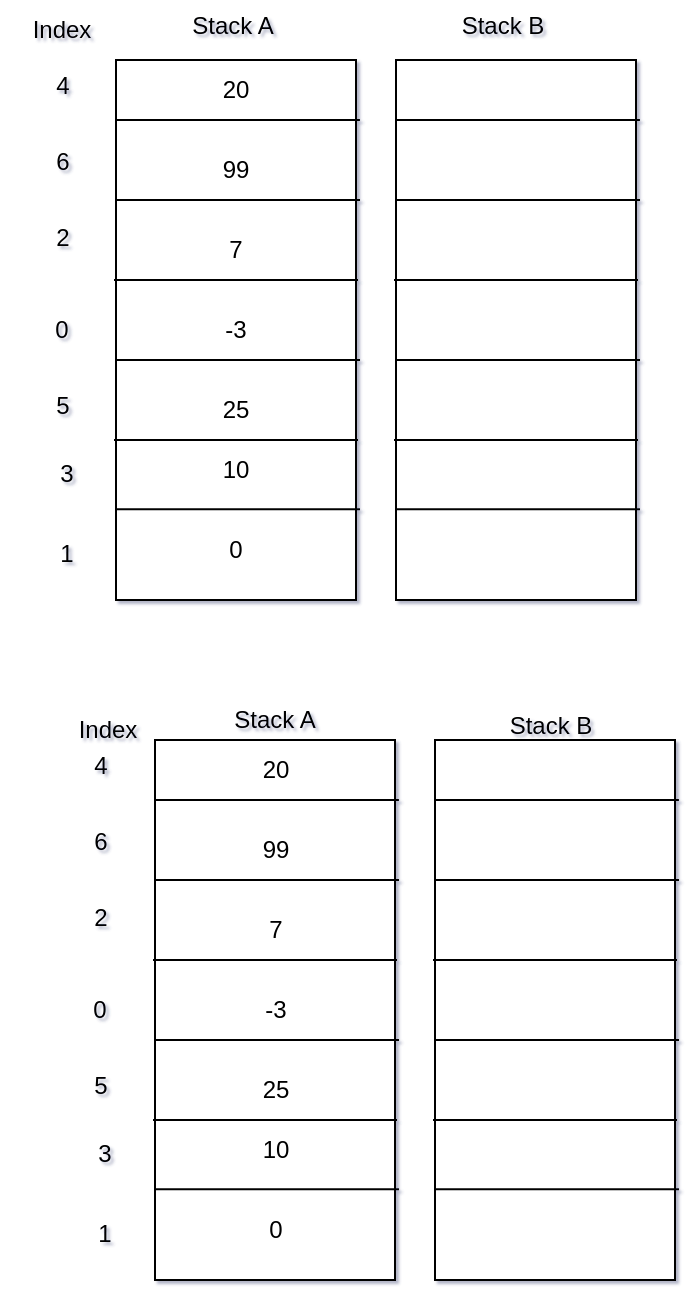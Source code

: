 <mxfile version="26.0.11">
  <diagram name="Page-1" id="r442cKApe8Ec8aWfdIED">
    <mxGraphModel dx="2150" dy="2459" grid="0" gridSize="10" guides="1" tooltips="1" connect="1" arrows="1" fold="1" page="0" pageScale="1" pageWidth="850" pageHeight="1100" background="#FFFFFF" math="0" shadow="1">
      <root>
        <mxCell id="0" />
        <mxCell id="1" parent="0" />
        <mxCell id="RN5SD-zegDyc9XwIWD_d-4" value="-3" style="rounded=0;whiteSpace=wrap;html=1;" vertex="1" parent="1">
          <mxGeometry x="-990" y="-1230" width="120" height="270" as="geometry" />
        </mxCell>
        <mxCell id="RN5SD-zegDyc9XwIWD_d-8" value="" style="endArrow=none;html=1;rounded=0;exitX=-0.008;exitY=0.178;exitDx=0;exitDy=0;exitPerimeter=0;" edge="1" parent="1">
          <mxGeometry width="50" height="50" relative="1" as="geometry">
            <mxPoint x="-990.0" y="-1199.94" as="sourcePoint" />
            <mxPoint x="-868.04" y="-1200" as="targetPoint" />
          </mxGeometry>
        </mxCell>
        <mxCell id="RN5SD-zegDyc9XwIWD_d-9" value="" style="endArrow=none;html=1;rounded=0;exitX=-0.008;exitY=0.178;exitDx=0;exitDy=0;exitPerimeter=0;" edge="1" parent="1">
          <mxGeometry width="50" height="50" relative="1" as="geometry">
            <mxPoint x="-990" y="-1160" as="sourcePoint" />
            <mxPoint x="-868" y="-1160" as="targetPoint" />
          </mxGeometry>
        </mxCell>
        <mxCell id="RN5SD-zegDyc9XwIWD_d-10" value="" style="endArrow=none;html=1;rounded=0;exitX=-0.008;exitY=0.178;exitDx=0;exitDy=0;exitPerimeter=0;" edge="1" parent="1">
          <mxGeometry width="50" height="50" relative="1" as="geometry">
            <mxPoint x="-991" y="-1120" as="sourcePoint" />
            <mxPoint x="-869" y="-1120" as="targetPoint" />
          </mxGeometry>
        </mxCell>
        <mxCell id="RN5SD-zegDyc9XwIWD_d-11" value="" style="endArrow=none;html=1;rounded=0;exitX=-0.008;exitY=0.178;exitDx=0;exitDy=0;exitPerimeter=0;" edge="1" parent="1">
          <mxGeometry width="50" height="50" relative="1" as="geometry">
            <mxPoint x="-990" y="-1080" as="sourcePoint" />
            <mxPoint x="-868" y="-1080" as="targetPoint" />
          </mxGeometry>
        </mxCell>
        <mxCell id="RN5SD-zegDyc9XwIWD_d-12" value="" style="endArrow=none;html=1;rounded=0;exitX=-0.008;exitY=0.178;exitDx=0;exitDy=0;exitPerimeter=0;" edge="1" parent="1">
          <mxGeometry width="50" height="50" relative="1" as="geometry">
            <mxPoint x="-991" y="-1040" as="sourcePoint" />
            <mxPoint x="-869" y="-1040" as="targetPoint" />
          </mxGeometry>
        </mxCell>
        <mxCell id="RN5SD-zegDyc9XwIWD_d-13" value="" style="endArrow=none;html=1;rounded=0;exitX=-0.008;exitY=0.178;exitDx=0;exitDy=0;exitPerimeter=0;" edge="1" parent="1">
          <mxGeometry width="50" height="50" relative="1" as="geometry">
            <mxPoint x="-990" y="-1005.34" as="sourcePoint" />
            <mxPoint x="-868" y="-1005.34" as="targetPoint" />
          </mxGeometry>
        </mxCell>
        <mxCell id="RN5SD-zegDyc9XwIWD_d-15" value="" style="rounded=0;whiteSpace=wrap;html=1;" vertex="1" parent="1">
          <mxGeometry x="-850" y="-1230" width="120" height="270" as="geometry" />
        </mxCell>
        <mxCell id="RN5SD-zegDyc9XwIWD_d-16" value="" style="endArrow=none;html=1;rounded=0;exitX=-0.008;exitY=0.178;exitDx=0;exitDy=0;exitPerimeter=0;" edge="1" parent="1">
          <mxGeometry width="50" height="50" relative="1" as="geometry">
            <mxPoint x="-850.0" y="-1199.94" as="sourcePoint" />
            <mxPoint x="-728.04" y="-1200" as="targetPoint" />
          </mxGeometry>
        </mxCell>
        <mxCell id="RN5SD-zegDyc9XwIWD_d-17" value="" style="endArrow=none;html=1;rounded=0;exitX=-0.008;exitY=0.178;exitDx=0;exitDy=0;exitPerimeter=0;" edge="1" parent="1">
          <mxGeometry width="50" height="50" relative="1" as="geometry">
            <mxPoint x="-850" y="-1160" as="sourcePoint" />
            <mxPoint x="-728" y="-1160" as="targetPoint" />
          </mxGeometry>
        </mxCell>
        <mxCell id="RN5SD-zegDyc9XwIWD_d-18" value="" style="endArrow=none;html=1;rounded=0;exitX=-0.008;exitY=0.178;exitDx=0;exitDy=0;exitPerimeter=0;" edge="1" parent="1">
          <mxGeometry width="50" height="50" relative="1" as="geometry">
            <mxPoint x="-851" y="-1120" as="sourcePoint" />
            <mxPoint x="-729" y="-1120" as="targetPoint" />
          </mxGeometry>
        </mxCell>
        <mxCell id="RN5SD-zegDyc9XwIWD_d-19" value="" style="endArrow=none;html=1;rounded=0;exitX=-0.008;exitY=0.178;exitDx=0;exitDy=0;exitPerimeter=0;" edge="1" parent="1">
          <mxGeometry width="50" height="50" relative="1" as="geometry">
            <mxPoint x="-850" y="-1080" as="sourcePoint" />
            <mxPoint x="-728" y="-1080" as="targetPoint" />
          </mxGeometry>
        </mxCell>
        <mxCell id="RN5SD-zegDyc9XwIWD_d-20" value="" style="endArrow=none;html=1;rounded=0;exitX=-0.008;exitY=0.178;exitDx=0;exitDy=0;exitPerimeter=0;" edge="1" parent="1">
          <mxGeometry width="50" height="50" relative="1" as="geometry">
            <mxPoint x="-851" y="-1040" as="sourcePoint" />
            <mxPoint x="-729" y="-1040" as="targetPoint" />
          </mxGeometry>
        </mxCell>
        <mxCell id="RN5SD-zegDyc9XwIWD_d-21" value="" style="endArrow=none;html=1;rounded=0;exitX=-0.008;exitY=0.178;exitDx=0;exitDy=0;exitPerimeter=0;" edge="1" parent="1">
          <mxGeometry width="50" height="50" relative="1" as="geometry">
            <mxPoint x="-850" y="-1005.34" as="sourcePoint" />
            <mxPoint x="-728" y="-1005.34" as="targetPoint" />
          </mxGeometry>
        </mxCell>
        <mxCell id="RN5SD-zegDyc9XwIWD_d-22" value="20" style="text;html=1;align=center;verticalAlign=middle;whiteSpace=wrap;rounded=0;" vertex="1" parent="1">
          <mxGeometry x="-960" y="-1230" width="60" height="30" as="geometry" />
        </mxCell>
        <mxCell id="RN5SD-zegDyc9XwIWD_d-23" value="99" style="text;html=1;align=center;verticalAlign=middle;whiteSpace=wrap;rounded=0;" vertex="1" parent="1">
          <mxGeometry x="-960" y="-1190" width="60" height="30" as="geometry" />
        </mxCell>
        <mxCell id="RN5SD-zegDyc9XwIWD_d-24" value="25" style="text;html=1;align=center;verticalAlign=middle;whiteSpace=wrap;rounded=0;" vertex="1" parent="1">
          <mxGeometry x="-960" y="-1070" width="60" height="30" as="geometry" />
        </mxCell>
        <mxCell id="RN5SD-zegDyc9XwIWD_d-25" value="0" style="text;html=1;align=center;verticalAlign=middle;whiteSpace=wrap;rounded=0;" vertex="1" parent="1">
          <mxGeometry x="-960" y="-1000" width="60" height="30" as="geometry" />
        </mxCell>
        <mxCell id="RN5SD-zegDyc9XwIWD_d-26" value="10" style="text;html=1;align=center;verticalAlign=middle;whiteSpace=wrap;rounded=0;" vertex="1" parent="1">
          <mxGeometry x="-960" y="-1040" width="60" height="30" as="geometry" />
        </mxCell>
        <mxCell id="RN5SD-zegDyc9XwIWD_d-27" value="7" style="text;html=1;align=center;verticalAlign=middle;whiteSpace=wrap;rounded=0;" vertex="1" parent="1">
          <mxGeometry x="-960" y="-1150" width="60" height="30" as="geometry" />
        </mxCell>
        <mxCell id="RN5SD-zegDyc9XwIWD_d-28" value="Index" style="text;html=1;align=center;verticalAlign=middle;whiteSpace=wrap;rounded=0;" vertex="1" parent="1">
          <mxGeometry x="-1047.5" y="-1260" width="60" height="30" as="geometry" />
        </mxCell>
        <mxCell id="RN5SD-zegDyc9XwIWD_d-29" value="0" style="text;html=1;align=center;verticalAlign=middle;whiteSpace=wrap;rounded=0;" vertex="1" parent="1">
          <mxGeometry x="-1047.5" y="-1110" width="60" height="30" as="geometry" />
        </mxCell>
        <mxCell id="RN5SD-zegDyc9XwIWD_d-30" value="1" style="text;html=1;align=center;verticalAlign=middle;resizable=0;points=[];autosize=1;strokeColor=none;fillColor=none;" vertex="1" parent="1">
          <mxGeometry x="-1028" y="-996" width="25" height="26" as="geometry" />
        </mxCell>
        <mxCell id="RN5SD-zegDyc9XwIWD_d-31" value="2" style="text;html=1;align=center;verticalAlign=middle;resizable=0;points=[];autosize=1;strokeColor=none;fillColor=none;" vertex="1" parent="1">
          <mxGeometry x="-1030" y="-1154" width="25" height="26" as="geometry" />
        </mxCell>
        <mxCell id="RN5SD-zegDyc9XwIWD_d-32" value="3" style="text;html=1;align=center;verticalAlign=middle;resizable=0;points=[];autosize=1;strokeColor=none;fillColor=none;" vertex="1" parent="1">
          <mxGeometry x="-1028" y="-1036" width="25" height="26" as="geometry" />
        </mxCell>
        <mxCell id="RN5SD-zegDyc9XwIWD_d-33" value="4" style="text;html=1;align=center;verticalAlign=middle;resizable=0;points=[];autosize=1;strokeColor=none;fillColor=none;" vertex="1" parent="1">
          <mxGeometry x="-1030" y="-1230" width="25" height="26" as="geometry" />
        </mxCell>
        <mxCell id="RN5SD-zegDyc9XwIWD_d-34" value="5" style="text;html=1;align=center;verticalAlign=middle;resizable=0;points=[];autosize=1;strokeColor=none;fillColor=none;" vertex="1" parent="1">
          <mxGeometry x="-1030" y="-1070" width="25" height="26" as="geometry" />
        </mxCell>
        <mxCell id="RN5SD-zegDyc9XwIWD_d-35" value="6" style="text;html=1;align=center;verticalAlign=middle;resizable=0;points=[];autosize=1;strokeColor=none;fillColor=none;" vertex="1" parent="1">
          <mxGeometry x="-1030" y="-1192" width="25" height="26" as="geometry" />
        </mxCell>
        <mxCell id="RN5SD-zegDyc9XwIWD_d-38" value="Stack A" style="text;html=1;align=center;verticalAlign=middle;resizable=0;points=[];autosize=1;strokeColor=none;fillColor=none;" vertex="1" parent="1">
          <mxGeometry x="-962" y="-1260" width="59" height="26" as="geometry" />
        </mxCell>
        <mxCell id="RN5SD-zegDyc9XwIWD_d-39" value="Stack B" style="text;html=1;align=center;verticalAlign=middle;resizable=0;points=[];autosize=1;strokeColor=none;fillColor=none;" vertex="1" parent="1">
          <mxGeometry x="-827" y="-1260" width="59" height="26" as="geometry" />
        </mxCell>
        <mxCell id="RN5SD-zegDyc9XwIWD_d-41" value="-3" style="rounded=0;whiteSpace=wrap;html=1;" vertex="1" parent="1">
          <mxGeometry x="-970.5" y="-890" width="120" height="270" as="geometry" />
        </mxCell>
        <mxCell id="RN5SD-zegDyc9XwIWD_d-42" value="" style="endArrow=none;html=1;rounded=0;exitX=-0.008;exitY=0.178;exitDx=0;exitDy=0;exitPerimeter=0;" edge="1" parent="1">
          <mxGeometry width="50" height="50" relative="1" as="geometry">
            <mxPoint x="-970.5" y="-859.94" as="sourcePoint" />
            <mxPoint x="-848.54" y="-860" as="targetPoint" />
          </mxGeometry>
        </mxCell>
        <mxCell id="RN5SD-zegDyc9XwIWD_d-43" value="" style="endArrow=none;html=1;rounded=0;exitX=-0.008;exitY=0.178;exitDx=0;exitDy=0;exitPerimeter=0;" edge="1" parent="1">
          <mxGeometry width="50" height="50" relative="1" as="geometry">
            <mxPoint x="-970.5" y="-820" as="sourcePoint" />
            <mxPoint x="-848.5" y="-820" as="targetPoint" />
          </mxGeometry>
        </mxCell>
        <mxCell id="RN5SD-zegDyc9XwIWD_d-44" value="" style="endArrow=none;html=1;rounded=0;exitX=-0.008;exitY=0.178;exitDx=0;exitDy=0;exitPerimeter=0;" edge="1" parent="1">
          <mxGeometry width="50" height="50" relative="1" as="geometry">
            <mxPoint x="-971.5" y="-780" as="sourcePoint" />
            <mxPoint x="-849.5" y="-780" as="targetPoint" />
          </mxGeometry>
        </mxCell>
        <mxCell id="RN5SD-zegDyc9XwIWD_d-45" value="" style="endArrow=none;html=1;rounded=0;exitX=-0.008;exitY=0.178;exitDx=0;exitDy=0;exitPerimeter=0;" edge="1" parent="1">
          <mxGeometry width="50" height="50" relative="1" as="geometry">
            <mxPoint x="-970.5" y="-740" as="sourcePoint" />
            <mxPoint x="-848.5" y="-740" as="targetPoint" />
          </mxGeometry>
        </mxCell>
        <mxCell id="RN5SD-zegDyc9XwIWD_d-46" value="" style="endArrow=none;html=1;rounded=0;exitX=-0.008;exitY=0.178;exitDx=0;exitDy=0;exitPerimeter=0;" edge="1" parent="1">
          <mxGeometry width="50" height="50" relative="1" as="geometry">
            <mxPoint x="-971.5" y="-700" as="sourcePoint" />
            <mxPoint x="-849.5" y="-700" as="targetPoint" />
          </mxGeometry>
        </mxCell>
        <mxCell id="RN5SD-zegDyc9XwIWD_d-47" value="" style="endArrow=none;html=1;rounded=0;exitX=-0.008;exitY=0.178;exitDx=0;exitDy=0;exitPerimeter=0;" edge="1" parent="1">
          <mxGeometry width="50" height="50" relative="1" as="geometry">
            <mxPoint x="-970.5" y="-665.34" as="sourcePoint" />
            <mxPoint x="-848.5" y="-665.34" as="targetPoint" />
          </mxGeometry>
        </mxCell>
        <mxCell id="RN5SD-zegDyc9XwIWD_d-48" value="" style="rounded=0;whiteSpace=wrap;html=1;" vertex="1" parent="1">
          <mxGeometry x="-830.5" y="-890" width="120" height="270" as="geometry" />
        </mxCell>
        <mxCell id="RN5SD-zegDyc9XwIWD_d-49" value="" style="endArrow=none;html=1;rounded=0;exitX=-0.008;exitY=0.178;exitDx=0;exitDy=0;exitPerimeter=0;" edge="1" parent="1">
          <mxGeometry width="50" height="50" relative="1" as="geometry">
            <mxPoint x="-830.5" y="-859.94" as="sourcePoint" />
            <mxPoint x="-708.54" y="-860" as="targetPoint" />
          </mxGeometry>
        </mxCell>
        <mxCell id="RN5SD-zegDyc9XwIWD_d-50" value="" style="endArrow=none;html=1;rounded=0;exitX=-0.008;exitY=0.178;exitDx=0;exitDy=0;exitPerimeter=0;" edge="1" parent="1">
          <mxGeometry width="50" height="50" relative="1" as="geometry">
            <mxPoint x="-830.5" y="-820" as="sourcePoint" />
            <mxPoint x="-708.5" y="-820" as="targetPoint" />
          </mxGeometry>
        </mxCell>
        <mxCell id="RN5SD-zegDyc9XwIWD_d-51" value="" style="endArrow=none;html=1;rounded=0;exitX=-0.008;exitY=0.178;exitDx=0;exitDy=0;exitPerimeter=0;" edge="1" parent="1">
          <mxGeometry width="50" height="50" relative="1" as="geometry">
            <mxPoint x="-831.5" y="-780" as="sourcePoint" />
            <mxPoint x="-709.5" y="-780" as="targetPoint" />
          </mxGeometry>
        </mxCell>
        <mxCell id="RN5SD-zegDyc9XwIWD_d-52" value="" style="endArrow=none;html=1;rounded=0;exitX=-0.008;exitY=0.178;exitDx=0;exitDy=0;exitPerimeter=0;" edge="1" parent="1">
          <mxGeometry width="50" height="50" relative="1" as="geometry">
            <mxPoint x="-830.5" y="-740" as="sourcePoint" />
            <mxPoint x="-708.5" y="-740" as="targetPoint" />
          </mxGeometry>
        </mxCell>
        <mxCell id="RN5SD-zegDyc9XwIWD_d-53" value="" style="endArrow=none;html=1;rounded=0;exitX=-0.008;exitY=0.178;exitDx=0;exitDy=0;exitPerimeter=0;" edge="1" parent="1">
          <mxGeometry width="50" height="50" relative="1" as="geometry">
            <mxPoint x="-831.5" y="-700" as="sourcePoint" />
            <mxPoint x="-709.5" y="-700" as="targetPoint" />
            <Array as="points">
              <mxPoint x="-808" y="-700" />
            </Array>
          </mxGeometry>
        </mxCell>
        <mxCell id="RN5SD-zegDyc9XwIWD_d-54" value="" style="endArrow=none;html=1;rounded=0;exitX=-0.008;exitY=0.178;exitDx=0;exitDy=0;exitPerimeter=0;" edge="1" parent="1">
          <mxGeometry width="50" height="50" relative="1" as="geometry">
            <mxPoint x="-830.5" y="-665.34" as="sourcePoint" />
            <mxPoint x="-708.5" y="-665.34" as="targetPoint" />
          </mxGeometry>
        </mxCell>
        <mxCell id="RN5SD-zegDyc9XwIWD_d-55" value="20" style="text;html=1;align=center;verticalAlign=middle;whiteSpace=wrap;rounded=0;" vertex="1" parent="1">
          <mxGeometry x="-940.5" y="-890" width="60" height="30" as="geometry" />
        </mxCell>
        <mxCell id="RN5SD-zegDyc9XwIWD_d-56" value="99" style="text;html=1;align=center;verticalAlign=middle;whiteSpace=wrap;rounded=0;" vertex="1" parent="1">
          <mxGeometry x="-940.5" y="-850" width="60" height="30" as="geometry" />
        </mxCell>
        <mxCell id="RN5SD-zegDyc9XwIWD_d-57" value="25" style="text;html=1;align=center;verticalAlign=middle;whiteSpace=wrap;rounded=0;" vertex="1" parent="1">
          <mxGeometry x="-940.5" y="-730" width="60" height="30" as="geometry" />
        </mxCell>
        <mxCell id="RN5SD-zegDyc9XwIWD_d-58" value="0" style="text;html=1;align=center;verticalAlign=middle;whiteSpace=wrap;rounded=0;" vertex="1" parent="1">
          <mxGeometry x="-940.5" y="-660" width="60" height="30" as="geometry" />
        </mxCell>
        <mxCell id="RN5SD-zegDyc9XwIWD_d-59" value="10" style="text;html=1;align=center;verticalAlign=middle;whiteSpace=wrap;rounded=0;" vertex="1" parent="1">
          <mxGeometry x="-940.5" y="-700" width="60" height="30" as="geometry" />
        </mxCell>
        <mxCell id="RN5SD-zegDyc9XwIWD_d-60" value="7" style="text;html=1;align=center;verticalAlign=middle;whiteSpace=wrap;rounded=0;" vertex="1" parent="1">
          <mxGeometry x="-940.5" y="-810" width="60" height="30" as="geometry" />
        </mxCell>
        <mxCell id="RN5SD-zegDyc9XwIWD_d-61" value="Index" style="text;html=1;align=center;verticalAlign=middle;whiteSpace=wrap;rounded=0;" vertex="1" parent="1">
          <mxGeometry x="-1024" y="-910" width="60" height="30" as="geometry" />
        </mxCell>
        <mxCell id="RN5SD-zegDyc9XwIWD_d-62" value="0" style="text;html=1;align=center;verticalAlign=middle;whiteSpace=wrap;rounded=0;" vertex="1" parent="1">
          <mxGeometry x="-1028" y="-770" width="60" height="30" as="geometry" />
        </mxCell>
        <mxCell id="RN5SD-zegDyc9XwIWD_d-63" value="1" style="text;html=1;align=center;verticalAlign=middle;resizable=0;points=[];autosize=1;strokeColor=none;fillColor=none;" vertex="1" parent="1">
          <mxGeometry x="-1008.5" y="-656" width="25" height="26" as="geometry" />
        </mxCell>
        <mxCell id="RN5SD-zegDyc9XwIWD_d-64" value="2" style="text;html=1;align=center;verticalAlign=middle;resizable=0;points=[];autosize=1;strokeColor=none;fillColor=none;" vertex="1" parent="1">
          <mxGeometry x="-1010.5" y="-814" width="25" height="26" as="geometry" />
        </mxCell>
        <mxCell id="RN5SD-zegDyc9XwIWD_d-65" value="3" style="text;html=1;align=center;verticalAlign=middle;resizable=0;points=[];autosize=1;strokeColor=none;fillColor=none;" vertex="1" parent="1">
          <mxGeometry x="-1008.5" y="-696" width="25" height="26" as="geometry" />
        </mxCell>
        <mxCell id="RN5SD-zegDyc9XwIWD_d-66" value="4" style="text;html=1;align=center;verticalAlign=middle;resizable=0;points=[];autosize=1;strokeColor=none;fillColor=none;" vertex="1" parent="1">
          <mxGeometry x="-1010.5" y="-890" width="25" height="26" as="geometry" />
        </mxCell>
        <mxCell id="RN5SD-zegDyc9XwIWD_d-67" value="5" style="text;html=1;align=center;verticalAlign=middle;resizable=0;points=[];autosize=1;strokeColor=none;fillColor=none;" vertex="1" parent="1">
          <mxGeometry x="-1010.5" y="-730" width="25" height="26" as="geometry" />
        </mxCell>
        <mxCell id="RN5SD-zegDyc9XwIWD_d-68" value="6" style="text;html=1;align=center;verticalAlign=middle;resizable=0;points=[];autosize=1;strokeColor=none;fillColor=none;" vertex="1" parent="1">
          <mxGeometry x="-1010.5" y="-852" width="25" height="26" as="geometry" />
        </mxCell>
        <mxCell id="RN5SD-zegDyc9XwIWD_d-69" value="Stack A" style="text;html=1;align=center;verticalAlign=middle;resizable=0;points=[];autosize=1;strokeColor=none;fillColor=none;" vertex="1" parent="1">
          <mxGeometry x="-940.5" y="-913" width="59" height="26" as="geometry" />
        </mxCell>
        <mxCell id="RN5SD-zegDyc9XwIWD_d-70" value="Stack B" style="text;html=1;align=center;verticalAlign=middle;resizable=0;points=[];autosize=1;strokeColor=none;fillColor=none;" vertex="1" parent="1">
          <mxGeometry x="-803" y="-910" width="59" height="26" as="geometry" />
        </mxCell>
      </root>
    </mxGraphModel>
  </diagram>
</mxfile>

